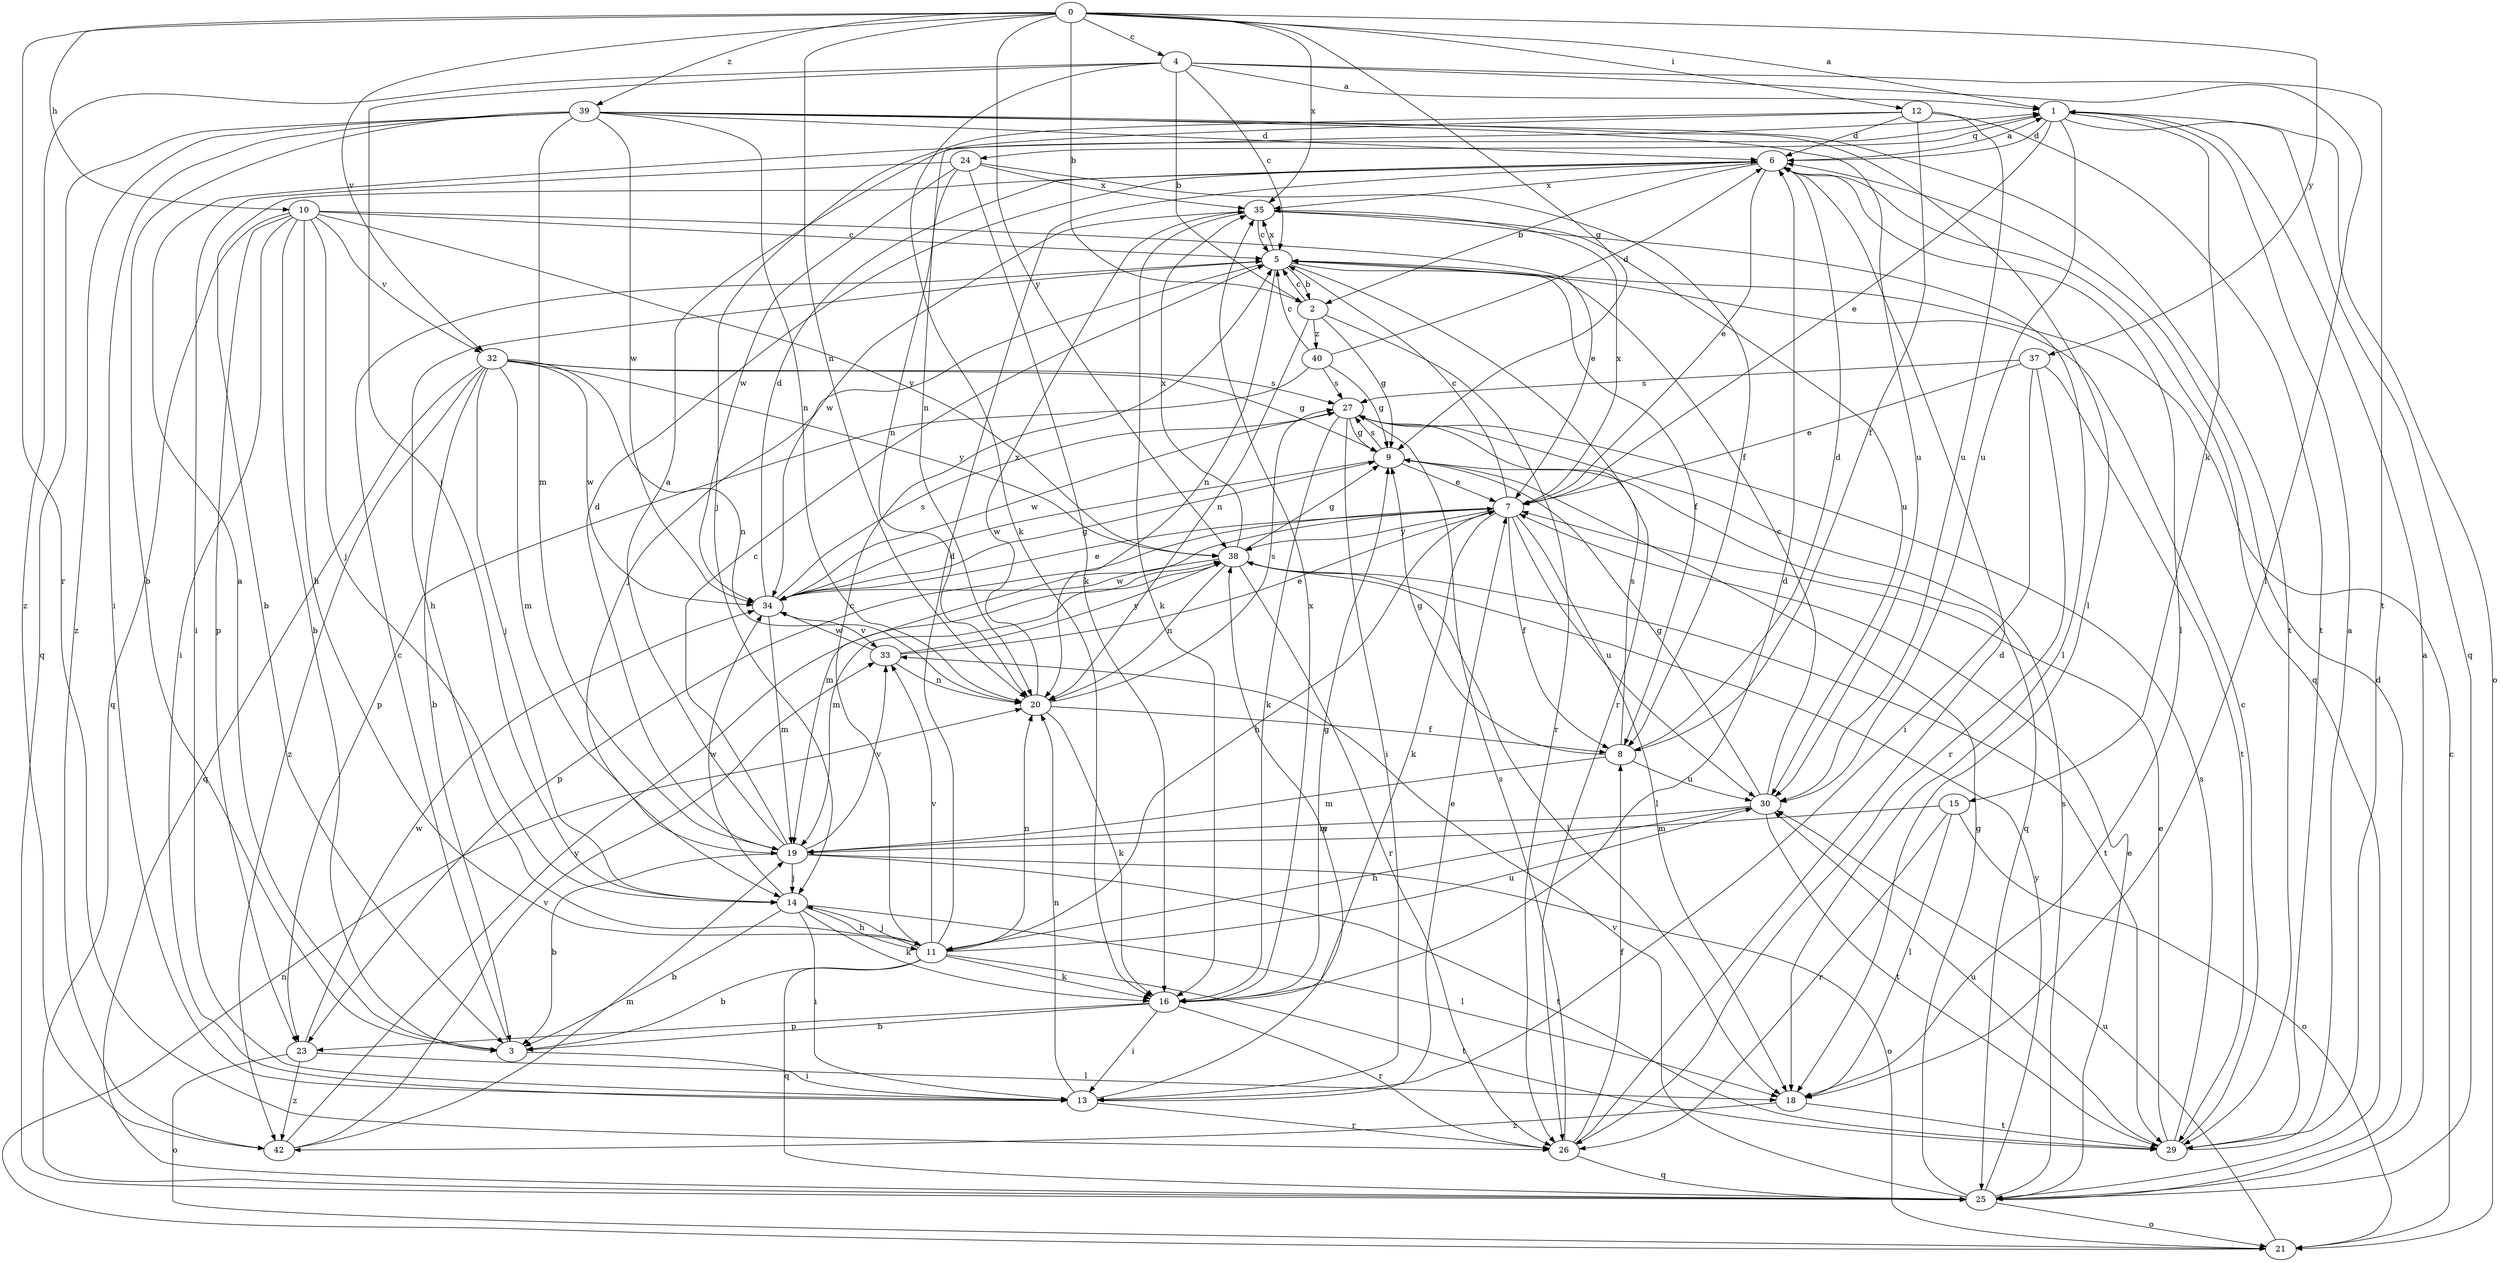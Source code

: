 strict digraph  {
0;
1;
2;
3;
4;
5;
6;
7;
8;
9;
10;
11;
12;
13;
14;
15;
16;
18;
19;
20;
21;
23;
24;
25;
26;
27;
29;
30;
32;
33;
34;
35;
37;
38;
39;
40;
42;
0 -> 1  [label=a];
0 -> 2  [label=b];
0 -> 4  [label=c];
0 -> 9  [label=g];
0 -> 10  [label=h];
0 -> 12  [label=i];
0 -> 20  [label=n];
0 -> 26  [label=r];
0 -> 32  [label=v];
0 -> 35  [label=x];
0 -> 37  [label=y];
0 -> 38  [label=y];
0 -> 39  [label=z];
1 -> 6  [label=d];
1 -> 7  [label=e];
1 -> 15  [label=k];
1 -> 21  [label=o];
1 -> 24  [label=q];
1 -> 25  [label=q];
1 -> 30  [label=u];
2 -> 5  [label=c];
2 -> 9  [label=g];
2 -> 20  [label=n];
2 -> 26  [label=r];
2 -> 40  [label=z];
3 -> 1  [label=a];
3 -> 5  [label=c];
3 -> 13  [label=i];
4 -> 1  [label=a];
4 -> 2  [label=b];
4 -> 5  [label=c];
4 -> 14  [label=j];
4 -> 16  [label=k];
4 -> 18  [label=l];
4 -> 29  [label=t];
4 -> 42  [label=z];
5 -> 2  [label=b];
5 -> 8  [label=f];
5 -> 11  [label=h];
5 -> 14  [label=j];
5 -> 20  [label=n];
5 -> 26  [label=r];
5 -> 35  [label=x];
6 -> 1  [label=a];
6 -> 2  [label=b];
6 -> 3  [label=b];
6 -> 7  [label=e];
6 -> 18  [label=l];
6 -> 25  [label=q];
6 -> 35  [label=x];
7 -> 5  [label=c];
7 -> 8  [label=f];
7 -> 11  [label=h];
7 -> 16  [label=k];
7 -> 18  [label=l];
7 -> 19  [label=m];
7 -> 23  [label=p];
7 -> 30  [label=u];
7 -> 35  [label=x];
7 -> 38  [label=y];
8 -> 6  [label=d];
8 -> 9  [label=g];
8 -> 19  [label=m];
8 -> 27  [label=s];
8 -> 30  [label=u];
9 -> 7  [label=e];
9 -> 25  [label=q];
9 -> 27  [label=s];
9 -> 34  [label=w];
10 -> 3  [label=b];
10 -> 5  [label=c];
10 -> 7  [label=e];
10 -> 11  [label=h];
10 -> 13  [label=i];
10 -> 14  [label=j];
10 -> 23  [label=p];
10 -> 25  [label=q];
10 -> 32  [label=v];
10 -> 38  [label=y];
11 -> 3  [label=b];
11 -> 5  [label=c];
11 -> 6  [label=d];
11 -> 14  [label=j];
11 -> 16  [label=k];
11 -> 20  [label=n];
11 -> 25  [label=q];
11 -> 29  [label=t];
11 -> 30  [label=u];
11 -> 33  [label=v];
12 -> 6  [label=d];
12 -> 8  [label=f];
12 -> 14  [label=j];
12 -> 20  [label=n];
12 -> 29  [label=t];
12 -> 30  [label=u];
13 -> 7  [label=e];
13 -> 20  [label=n];
13 -> 26  [label=r];
13 -> 38  [label=y];
14 -> 3  [label=b];
14 -> 11  [label=h];
14 -> 13  [label=i];
14 -> 16  [label=k];
14 -> 18  [label=l];
14 -> 34  [label=w];
15 -> 18  [label=l];
15 -> 19  [label=m];
15 -> 21  [label=o];
15 -> 26  [label=r];
16 -> 3  [label=b];
16 -> 6  [label=d];
16 -> 9  [label=g];
16 -> 13  [label=i];
16 -> 23  [label=p];
16 -> 26  [label=r];
16 -> 35  [label=x];
18 -> 29  [label=t];
18 -> 42  [label=z];
19 -> 1  [label=a];
19 -> 3  [label=b];
19 -> 5  [label=c];
19 -> 6  [label=d];
19 -> 14  [label=j];
19 -> 21  [label=o];
19 -> 29  [label=t];
19 -> 33  [label=v];
20 -> 8  [label=f];
20 -> 16  [label=k];
20 -> 27  [label=s];
20 -> 35  [label=x];
21 -> 5  [label=c];
21 -> 20  [label=n];
21 -> 30  [label=u];
23 -> 18  [label=l];
23 -> 21  [label=o];
23 -> 34  [label=w];
23 -> 42  [label=z];
24 -> 8  [label=f];
24 -> 13  [label=i];
24 -> 16  [label=k];
24 -> 20  [label=n];
24 -> 34  [label=w];
24 -> 35  [label=x];
25 -> 1  [label=a];
25 -> 6  [label=d];
25 -> 7  [label=e];
25 -> 9  [label=g];
25 -> 21  [label=o];
25 -> 27  [label=s];
25 -> 33  [label=v];
25 -> 38  [label=y];
26 -> 6  [label=d];
26 -> 8  [label=f];
26 -> 25  [label=q];
26 -> 27  [label=s];
27 -> 9  [label=g];
27 -> 13  [label=i];
27 -> 16  [label=k];
27 -> 34  [label=w];
29 -> 1  [label=a];
29 -> 5  [label=c];
29 -> 7  [label=e];
29 -> 27  [label=s];
29 -> 30  [label=u];
30 -> 5  [label=c];
30 -> 9  [label=g];
30 -> 11  [label=h];
30 -> 19  [label=m];
30 -> 29  [label=t];
32 -> 3  [label=b];
32 -> 9  [label=g];
32 -> 14  [label=j];
32 -> 19  [label=m];
32 -> 20  [label=n];
32 -> 25  [label=q];
32 -> 27  [label=s];
32 -> 34  [label=w];
32 -> 38  [label=y];
32 -> 42  [label=z];
33 -> 7  [label=e];
33 -> 20  [label=n];
33 -> 34  [label=w];
33 -> 38  [label=y];
34 -> 6  [label=d];
34 -> 7  [label=e];
34 -> 9  [label=g];
34 -> 19  [label=m];
34 -> 27  [label=s];
34 -> 33  [label=v];
35 -> 5  [label=c];
35 -> 16  [label=k];
35 -> 18  [label=l];
35 -> 30  [label=u];
35 -> 34  [label=w];
37 -> 7  [label=e];
37 -> 13  [label=i];
37 -> 26  [label=r];
37 -> 27  [label=s];
37 -> 29  [label=t];
38 -> 9  [label=g];
38 -> 18  [label=l];
38 -> 19  [label=m];
38 -> 20  [label=n];
38 -> 26  [label=r];
38 -> 29  [label=t];
38 -> 34  [label=w];
38 -> 35  [label=x];
39 -> 3  [label=b];
39 -> 6  [label=d];
39 -> 13  [label=i];
39 -> 18  [label=l];
39 -> 19  [label=m];
39 -> 20  [label=n];
39 -> 25  [label=q];
39 -> 29  [label=t];
39 -> 30  [label=u];
39 -> 34  [label=w];
39 -> 42  [label=z];
40 -> 5  [label=c];
40 -> 6  [label=d];
40 -> 9  [label=g];
40 -> 23  [label=p];
40 -> 27  [label=s];
42 -> 19  [label=m];
42 -> 33  [label=v];
42 -> 38  [label=y];
}

